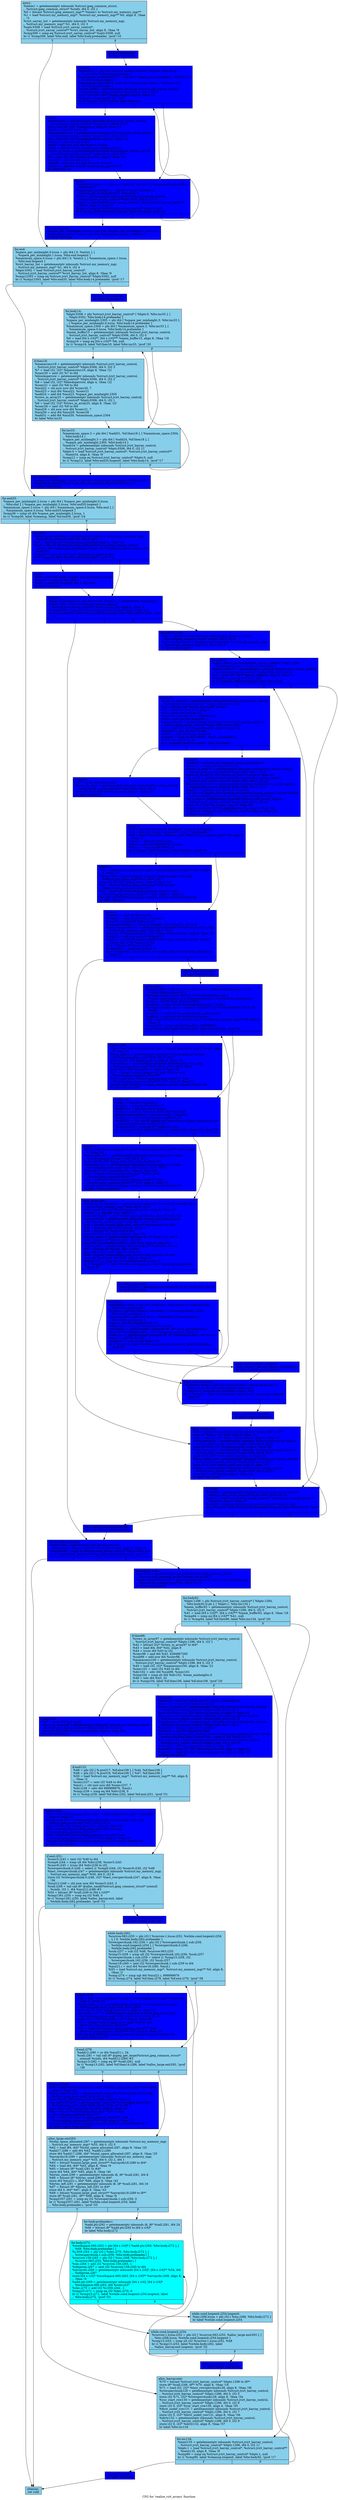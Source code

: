 digraph "CFG for 'realize_virt_arrays' function" {
	label="CFG for 'realize_virt_arrays' function";

	Node0x5760860 [shape=record, style = filled, fillcolor = skyblue, label="{entry:\l  %mem1 = getelementptr inbounds %struct.jpeg_common_struct,\l... %struct.jpeg_common_struct* %cinfo, i64 0, i32 1\l  %0 = bitcast %struct.jpeg_memory_mgr** %mem1 to %struct.my_memory_mgr**\l  %1 = load %struct.my_memory_mgr*, %struct.my_memory_mgr** %0, align 8, !tbaa\l... !3\l  %virt_sarray_list = getelementptr inbounds %struct.my_memory_mgr,\l... %struct.my_memory_mgr* %1, i64 0, i32 3\l  %sptr.0308 = load %struct.jvirt_sarray_control*,\l... %struct.jvirt_sarray_control** %virt_sarray_list, align 8, !tbaa !9\l  %cmp309 = icmp eq %struct.jvirt_sarray_control* %sptr.0308, null\l  br i1 %cmp309, label %for.end, label %for.body.preheader, !prof !10\l|{<s0>T|<s1>F}}"];
	Node0x5760860:s0 -> Node0x578bba0;
	Node0x5760860:s1 -> Node0x578bca0;
	Node0x578bca0 [shape=record, style = filled, fillcolor = blue, label="{for.body.preheader:                               \l  br label %for.body\l}"];
	Node0x578bca0 -> Node0x578c440;
	Node0x578c440 [shape=record, style = filled, fillcolor = blue, label="{for.body:                                         \l  %sptr.0312 = phi %struct.jvirt_sarray_control* [ %sptr.0, %for.inc ], [\l... %sptr.0308, %for.body.preheader ]\l  %space_per_minheight.0311 = phi i64 [ %space_per_minheight.1, %for.inc ], [\l... 0, %for.body.preheader ]\l  %maximum_space.0310 = phi i64 [ %maximum_space.1, %for.inc ], [ 0,\l... %for.body.preheader ]\l  %mem_buffer = getelementptr inbounds %struct.jvirt_sarray_control,\l... %struct.jvirt_sarray_control* %sptr.0312, i64 0, i32 0\l  %2 = load i8**, i8*** %mem_buffer, align 8, !tbaa !11\l  %cmp2 = icmp eq i8** %2, null\l  br i1 %cmp2, label %if.then, label %for.inc\l|{<s0>T|<s1>F}}"];
	Node0x578c440:s0 -> Node0x578d330;
	Node0x578c440:s1 -> Node0x578c530;
	Node0x578d330 [shape=record, style = filled, fillcolor = blue, label="{if.then:                                          \l  %maxaccess = getelementptr inbounds %struct.jvirt_sarray_control,\l... %struct.jvirt_sarray_control* %sptr.0312, i64 0, i32 3\l  %3 = load i32, i32* %maxaccess, align 8, !tbaa !14\l  %conv = zext i32 %3 to i64\l  %samplesperrow = getelementptr inbounds %struct.jvirt_sarray_control,\l... %struct.jvirt_sarray_control* %sptr.0312, i64 0, i32 2\l  %4 = load i32, i32* %samplesperrow, align 4, !tbaa !15\l  %conv3 = zext i32 %4 to i64\l  %mul = mul nuw nsw i64 %conv3, %conv\l  %add = add i64 %mul, %space_per_minheight.0311\l  %rows_in_array = getelementptr inbounds %struct.jvirt_sarray_control,\l... %struct.jvirt_sarray_control* %sptr.0312, i64 0, i32 1\l  %5 = load i32, i32* %rows_in_array, align 8, !tbaa !16\l  %conv5 = zext i32 %5 to i64\l  %mul8 = mul nuw nsw i64 %conv5, %conv3\l  %add10 = add i64 %mul8, %maximum_space.0310\l  br label %for.inc\l}"];
	Node0x578d330 -> Node0x578c530;
	Node0x578c530 [shape=record, style = filled, fillcolor = blue, label="{for.inc:                                          \l  %maximum_space.1 = phi i64 [ %add10, %if.then ], [ %maximum_space.0310,\l... %for.body ]\l  %space_per_minheight.1 = phi i64 [ %add, %if.then ], [\l... %space_per_minheight.0311, %for.body ]\l  %next = getelementptr inbounds %struct.jvirt_sarray_control,\l... %struct.jvirt_sarray_control* %sptr.0312, i64 0, i32 11\l  %sptr.0 = load %struct.jvirt_sarray_control*, %struct.jvirt_sarray_control**\l... %next, align 8, !tbaa !9\l  %cmp = icmp eq %struct.jvirt_sarray_control* %sptr.0, null\l  br i1 %cmp, label %for.end.loopexit, label %for.body, !prof !10\l|{<s0>T|<s1>F}}"];
	Node0x578c530:s0 -> Node0x5757d80;
	Node0x578c530:s1 -> Node0x578c440;
	Node0x5757d80 [shape=record, style = filled, fillcolor = blue, label="{for.end.loopexit:                                 \l  %space_per_minheight.1.lcssa = phi i64 [ %space_per_minheight.1, %for.inc ]\l  %maximum_space.1.lcssa = phi i64 [ %maximum_space.1, %for.inc ]\l  br label %for.end\l}"];
	Node0x5757d80 -> Node0x578bba0;
	Node0x578bba0 [shape=record, style = filled, fillcolor = skyblue, label="{for.end:                                          \l  %space_per_minheight.0.lcssa = phi i64 [ 0, %entry ], [\l... %space_per_minheight.1.lcssa, %for.end.loopexit ]\l  %maximum_space.0.lcssa = phi i64 [ 0, %entry ], [ %maximum_space.1.lcssa,\l... %for.end.loopexit ]\l  %virt_barray_list = getelementptr inbounds %struct.my_memory_mgr,\l... %struct.my_memory_mgr* %1, i64 0, i32 4\l  %bptr.0302 = load %struct.jvirt_barray_control*,\l... %struct.jvirt_barray_control** %virt_barray_list, align 8, !tbaa !9\l  %cmp12303 = icmp eq %struct.jvirt_barray_control* %bptr.0302, null\l  br i1 %cmp12303, label %for.end35, label %for.body14.preheader, !prof !17\l|{<s0>T|<s1>F}}"];
	Node0x578bba0:s0 -> Node0x578fdd0;
	Node0x578bba0:s1 -> Node0x578fee0;
	Node0x578fee0 [shape=record, style = filled, fillcolor = blue, label="{for.body14.preheader:                             \l  br label %for.body14\l}"];
	Node0x578fee0 -> Node0x5790180;
	Node0x5790180 [shape=record, style = filled, fillcolor = skyblue, label="{for.body14:                                       \l  %bptr.0306 = phi %struct.jvirt_barray_control* [ %bptr.0, %for.inc33 ], [\l... %bptr.0302, %for.body14.preheader ]\l  %space_per_minheight.2305 = phi i64 [ %space_per_minheight.3, %for.inc33 ],\l... [ %space_per_minheight.0.lcssa, %for.body14.preheader ]\l  %maximum_space.2304 = phi i64 [ %maximum_space.3, %for.inc33 ], [\l... %maximum_space.0.lcssa, %for.body14.preheader ]\l  %mem_buffer15 = getelementptr inbounds %struct.jvirt_barray_control,\l... %struct.jvirt_barray_control* %bptr.0306, i64 0, i32 0\l  %6 = load [64 x i16]**, [64 x i16]*** %mem_buffer15, align 8, !tbaa !18\l  %cmp16 = icmp eq [64 x i16]** %6, null\l  br i1 %cmp16, label %if.then18, label %for.inc33, !prof !20\l|{<s0>T|<s1>F}}"];
	Node0x5790180:s0 -> Node0x57786f0;
	Node0x5790180:s1 -> Node0x5790270;
	Node0x57786f0 [shape=record, style = filled, fillcolor = skyblue, label="{if.then18:                                        \l  %maxaccess19 = getelementptr inbounds %struct.jvirt_barray_control,\l... %struct.jvirt_barray_control* %bptr.0306, i64 0, i32 3\l  %7 = load i32, i32* %maxaccess19, align 8, !tbaa !21\l  %conv20 = zext i32 %7 to i64\l  %blocksperrow = getelementptr inbounds %struct.jvirt_barray_control,\l... %struct.jvirt_barray_control* %bptr.0306, i64 0, i32 2\l  %8 = load i32, i32* %blocksperrow, align 4, !tbaa !22\l  %conv21 = zext i32 %8 to i64\l  %mul22 = shl nuw nsw i64 %conv20, 7\l  %mul23 = mul i64 %mul22, %conv21\l  %add24 = add i64 %mul23, %space_per_minheight.2305\l  %rows_in_array25 = getelementptr inbounds %struct.jvirt_barray_control,\l... %struct.jvirt_barray_control* %bptr.0306, i64 0, i32 1\l  %9 = load i32, i32* %rows_in_array25, align 8, !tbaa !23\l  %conv26 = zext i32 %9 to i64\l  %mul29 = shl nuw nsw i64 %conv21, 7\l  %mul30 = mul i64 %mul29, %conv26\l  %add31 = add i64 %mul30, %maximum_space.2304\l  br label %for.inc33\l}"];
	Node0x57786f0 -> Node0x5790270;
	Node0x5790270 [shape=record, style = filled, fillcolor = skyblue, label="{for.inc33:                                        \l  %maximum_space.3 = phi i64 [ %add31, %if.then18 ], [ %maximum_space.2304,\l... %for.body14 ]\l  %space_per_minheight.3 = phi i64 [ %add24, %if.then18 ], [\l... %space_per_minheight.2305, %for.body14 ]\l  %next34 = getelementptr inbounds %struct.jvirt_barray_control,\l... %struct.jvirt_barray_control* %bptr.0306, i64 0, i32 11\l  %bptr.0 = load %struct.jvirt_barray_control*, %struct.jvirt_barray_control**\l... %next34, align 8, !tbaa !9\l  %cmp12 = icmp eq %struct.jvirt_barray_control* %bptr.0, null\l  br i1 %cmp12, label %for.end35.loopexit, label %for.body14, !prof !17\l|{<s0>T|<s1>F}}"];
	Node0x5790270:s0 -> Node0x5795770;
	Node0x5790270:s1 -> Node0x5790180;
	Node0x5795770 [shape=record, style = filled, fillcolor = blue, label="{for.end35.loopexit:                               \l  %space_per_minheight.3.lcssa = phi i64 [ %space_per_minheight.3, %for.inc33 ]\l  %maximum_space.3.lcssa = phi i64 [ %maximum_space.3, %for.inc33 ]\l  br label %for.end35\l}"];
	Node0x5795770 -> Node0x578fdd0;
	Node0x578fdd0 [shape=record, style = filled, fillcolor = skyblue, label="{for.end35:                                        \l  %space_per_minheight.2.lcssa = phi i64 [ %space_per_minheight.0.lcssa,\l... %for.end ], [ %space_per_minheight.3.lcssa, %for.end35.loopexit ]\l  %maximum_space.2.lcssa = phi i64 [ %maximum_space.0.lcssa, %for.end ], [\l... %maximum_space.3.lcssa, %for.end35.loopexit ]\l  %cmp36 = icmp slt i64 %space_per_minheight.2.lcssa, 1\l  br i1 %cmp36, label %cleanup, label %if.end39, !prof !24\l|{<s0>T|<s1>F}}"];
	Node0x578fdd0:s0 -> Node0x5796190;
	Node0x578fdd0:s1 -> Node0x5796260;
	Node0x5796260 [shape=record, style = filled, fillcolor = blue, label="{if.end39:                                         \l  %total_space_allocated = getelementptr inbounds %struct.my_memory_mgr,\l... %struct.my_memory_mgr* %1, i64 0, i32 5\l  %10 = load i64, i64* %total_space_allocated, align 8, !tbaa !25\l  %call = tail call i64 @jpeg_mem_available(%struct.jpeg_common_struct*\l... %cinfo, i64 %space_per_minheight.2.lcssa, i64 %maximum_space.2.lcssa, i64\l... %10) #5\l  %cmp40 = icmp slt i64 %call, %maximum_space.2.lcssa\l  br i1 %cmp40, label %if.else, label %if.end47, !prof !24\l|{<s0>T|<s1>F}}"];
	Node0x5796260:s0 -> Node0x5796e50;
	Node0x5796260:s1 -> Node0x5796f20;
	Node0x5796e50 [shape=record, style = filled, fillcolor = blue, label="{if.else:                                          \l  %div = sdiv i64 %call, %space_per_minheight.2.lcssa\l  %cmp43 = icmp slt i64 %div, 1\l  %.div = select i1 %cmp43, i64 1, i64 %div\l  br label %if.end47\l}"];
	Node0x5796e50 -> Node0x5796f20;
	Node0x5796f20 [shape=record, style = filled, fillcolor = blue, label="{if.end47:                                         \l  %max_minheights.0 = phi i64 [ %.div, %if.else ], [ 1000000000, %if.end39 ]\l  %sptr.1298 = load %struct.jvirt_sarray_control*,\l... %struct.jvirt_sarray_control** %virt_sarray_list, align 8, !tbaa !9\l  %cmp50299 = icmp eq %struct.jvirt_sarray_control* %sptr.1298, null\l  br i1 %cmp50299, label %for.cond89.preheader, label %for.body52.lr.ph, !prof\l... !10\l|{<s0>T|<s1>F}}"];
	Node0x5796f20:s0 -> Node0x5797480;
	Node0x5796f20:s1 -> Node0x5797580;
	Node0x5797580 [shape=record, style = filled, fillcolor = blue, label="{for.body52.lr.ph:                                 \l  %err.i = getelementptr inbounds %struct.jpeg_common_struct,\l... %struct.jpeg_common_struct* %cinfo, i64 0, i32 0\l  %last_rowsperchunk = getelementptr inbounds %struct.my_memory_mgr,\l... %struct.my_memory_mgr* %1, i64 0, i32 6\l  br label %for.body52\l}"];
	Node0x5797580 -> Node0x5797880;
	Node0x5797960 [shape=record, style = filled, fillcolor = blue, label="{for.cond89.preheader.loopexit:                    \l  br label %for.cond89.preheader\l}"];
	Node0x5797960 -> Node0x5797480;
	Node0x5797480 [shape=record, style = filled, fillcolor = blue, label="{for.cond89.preheader:                             \l  %bptr.1294 = load %struct.jvirt_barray_control*,\l... %struct.jvirt_barray_control** %virt_barray_list, align 8, !tbaa !9\l  %cmp90295 = icmp eq %struct.jvirt_barray_control* %bptr.1294, null\l  br i1 %cmp90295, label %cleanup, label %for.body92.lr.ph, !prof !17\l|{<s0>T|<s1>F}}"];
	Node0x5797480:s0 -> Node0x5796190;
	Node0x5797480:s1 -> Node0x5797b30;
	Node0x5797b30 [shape=record, style = filled, fillcolor = blue, label="{for.body92.lr.ph:                                 \l  %err.i240 = getelementptr inbounds %struct.jpeg_common_struct,\l... %struct.jpeg_common_struct* %cinfo, i64 0, i32 0\l  %last_rowsperchunk128 = getelementptr inbounds %struct.my_memory_mgr,\l... %struct.my_memory_mgr* %1, i64 0, i32 6\l  br label %for.body92\l}"];
	Node0x5797b30 -> Node0x5797e40;
	Node0x5797880 [shape=record, style = filled, fillcolor = blue, label="{for.body52:                                       \l  %sptr.1300 = phi %struct.jvirt_sarray_control* [ %sptr.1298,\l... %for.body52.lr.ph ], [ %sptr.1, %for.inc85 ]\l  %mem_buffer53 = getelementptr inbounds %struct.jvirt_sarray_control,\l... %struct.jvirt_sarray_control* %sptr.1300, i64 0, i32 0\l  %11 = load i8**, i8*** %mem_buffer53, align 8, !tbaa !11\l  %cmp54 = icmp eq i8** %11, null\l  br i1 %cmp54, label %if.then56, label %for.inc85\l|{<s0>T|<s1>F}}"];
	Node0x5797880:s0 -> Node0x5778b40;
	Node0x5797880:s1 -> Node0x5778810;
	Node0x5778b40 [shape=record, style = filled, fillcolor = blue, label="{if.then56:                                        \l  %rows_in_array57 = getelementptr inbounds %struct.jvirt_sarray_control,\l... %struct.jvirt_sarray_control* %sptr.1300, i64 0, i32 1\l  %12 = bitcast i32* %rows_in_array57 to i64*\l  %13 = load i64, i64* %12, align 8\l  %14 = trunc i64 %13 to i32\l  %conv58 = and i64 %13, 4294967295\l  %sub = add nsw i64 %conv58, -1\l  %maxaccess59 = getelementptr inbounds %struct.jvirt_sarray_control,\l... %struct.jvirt_sarray_control* %sptr.1300, i64 0, i32 3\l  %15 = load i32, i32* %maxaccess59, align 8, !tbaa !14\l  %conv60 = zext i32 %15 to i64\l  %div61 = sdiv i64 %sub, %conv60\l  %cmp63 = icmp slt i64 %div61, %max_minheights.0\l  %16 = lshr i64 %13, 32\l  br i1 %cmp63, label %if.then65, label %if.else67\l|{<s0>T|<s1>F}}"];
	Node0x5778b40:s0 -> Node0x5779a10;
	Node0x5778b40:s1 -> Node0x5799680;
	Node0x5779a10 [shape=record, style = filled, fillcolor = blue, label="{if.then65:                                        \l  %17 = trunc i64 %16 to i32\l  %rows_in_mem = getelementptr inbounds %struct.jvirt_sarray_control,\l... %struct.jvirt_sarray_control* %sptr.1300, i64 0, i32 4\l  store i32 %14, i32* %rows_in_mem, align 4, !tbaa !29\l  br label %if.end79\l}"];
	Node0x5779a10 -> Node0x5799a40;
	Node0x5799680 [shape=record, style = filled, fillcolor = blue, label="{if.else67:                                        \l  %mul70 = mul nsw i64 %conv60, %max_minheights.0\l  %conv71 = trunc i64 %mul70 to i32\l  %rows_in_mem72 = getelementptr inbounds %struct.jvirt_sarray_control,\l... %struct.jvirt_sarray_control* %sptr.1300, i64 0, i32 4\l  store i32 %conv71, i32* %rows_in_mem72, align 4, !tbaa !29\l  %b_s_info = getelementptr inbounds %struct.jvirt_sarray_control,\l... %struct.jvirt_sarray_control* %sptr.1300, i64 0, i32 12\l  %samplesperrow75 = getelementptr inbounds %struct.jvirt_sarray_control,\l... %struct.jvirt_sarray_control* %sptr.1300, i64 0, i32 2\l  %mul77 = mul nuw nsw i64 %16, %conv58\l  tail call void @jpeg_open_backing_store(%struct.jpeg_common_struct* %cinfo,\l... %struct.backing_store_struct* %b_s_info, i64 %mul77) #5\l  %b_s_open = getelementptr inbounds %struct.jvirt_sarray_control,\l... %struct.jvirt_sarray_control* %sptr.1300, i64 0, i32 10\l  store i32 1, i32* %b_s_open, align 4, !tbaa !30\l  %.pre = load i32, i32* %samplesperrow75, align 4, !tbaa !15\l  %.pre315 = load i32, i32* %rows_in_mem72, align 4, !tbaa !29\l  br label %if.end79\l}"];
	Node0x5799680 -> Node0x5799a40;
	Node0x5799a40 [shape=record, style = filled, fillcolor = blue, label="{if.end79:                                         \l  %18 = phi i32 [ %.pre315, %if.else67 ], [ %14, %if.then65 ]\l  %19 = phi i32 [ %.pre, %if.else67 ], [ %17, %if.then65 ]\l  %20 = load %struct.my_memory_mgr*, %struct.my_memory_mgr** %0, align 8,\l... !tbaa !3\l  %conv.i = zext i32 %19 to i64\l  %div.i = udiv i64 999999976, %conv.i\l  %cmp.i = icmp eq i64 %div.i, 0\l  br i1 %cmp.i, label %if.then.i, label %if.end.i, !prof !31\l|{<s0>T|<s1>F}}"];
	Node0x5799a40:s0 -> Node0x579b4d0;
	Node0x5799a40:s1 -> Node0x579b5b0;
	Node0x579b4d0 [shape=record, style = filled, fillcolor = blue, label="{if.then.i:                                        \l  %21 = load %struct.jpeg_error_mgr*, %struct.jpeg_error_mgr** %err.i, align\l... 8, !tbaa !32\l  %msg_code.i = getelementptr inbounds %struct.jpeg_error_mgr,\l... %struct.jpeg_error_mgr* %21, i64 0, i32 5\l  store i32 69, i32* %msg_code.i, align 8, !tbaa !33\l  %22 = bitcast %struct.jpeg_error_mgr* %21 to void\l... (%struct.jpeg_common_struct*)**\l  %23 = load void (%struct.jpeg_common_struct*)*, void\l... (%struct.jpeg_common_struct*)** %22, align 8, !tbaa !35\l  tail call void %23(%struct.jpeg_common_struct* nonnull %cinfo) #5\l  br label %if.end.i\l}"];
	Node0x579b4d0 -> Node0x579b5b0;
	Node0x579b5b0 [shape=record, style = filled, fillcolor = blue, label="{if.end.i:                                         \l  %conv5.i = zext i32 %18 to i64\l  %cmp6.i = icmp ult i64 %div.i, %conv5.i\l  %conv9.i = trunc i64 %div.i to i32\l  %rowsperchunk.0.i = select i1 %cmp6.i, i32 %conv9.i, i32 %18\l  %last_rowsperchunk.i = getelementptr inbounds %struct.my_memory_mgr,\l... %struct.my_memory_mgr* %20, i64 0, i32 6\l  store i32 %rowsperchunk.0.i, i32* %last_rowsperchunk.i, align 8, !tbaa !36\l  %mul12.i = shl nuw nsw i64 %conv5.i, 3\l  %call.i = tail call i8* @alloc_small(%struct.jpeg_common_struct* nonnull\l... %cinfo, i32 1, i64 %mul12.i) #5\l  %24 = bitcast i8* %call.i to i8**\l  %cmp1361.i = icmp eq i32 %18, 0\l  br i1 %cmp1361.i, label %alloc_sarray.exit, label %while.body.i.preheader,\l... !prof !37\l|{<s0>T|<s1>F}}"];
	Node0x579b5b0:s0 -> Node0x579c770;
	Node0x579b5b0:s1 -> Node0x579c850;
	Node0x579c850 [shape=record, style = filled, fillcolor = blue, label="{while.body.i.preheader:                           \l  br label %while.body.i\l}"];
	Node0x579c850 -> Node0x579c9e0;
	Node0x579ca90 [shape=record, style = filled, fillcolor = blue, label="{while.cond.loopexit.i.loopexit:                   \l  %inc.i.lcssa = phi i32 [ %inc.i, %for.body.i ]\l  br label %while.cond.loopexit.i\l}"];
	Node0x579ca90 -> Node0x579cd90;
	Node0x579cd90 [shape=record, style = filled, fillcolor = blue, label="{while.cond.loopexit.i:                            \l  %currow.1.lcssa.i = phi i32 [ %currow.063.i, %alloc_large.exit ], [\l... %inc.i.lcssa, %while.cond.loopexit.i.loopexit ]\l  %cmp13.i = icmp ult i32 %currow.1.lcssa.i, %18\l  br i1 %cmp13.i, label %while.body.i, label %alloc_sarray.exit.loopexit,\l... !prof !37\l|{<s0>T|<s1>F}}"];
	Node0x579cd90:s0 -> Node0x579c9e0;
	Node0x579cd90:s1 -> Node0x579d1f0;
	Node0x579c9e0 [shape=record, style = filled, fillcolor = blue, label="{while.body.i:                                     \l  %currow.063.i = phi i32 [ %currow.1.lcssa.i, %while.cond.loopexit.i ], [ 0,\l... %while.body.i.preheader ]\l  %rowsperchunk.162.i = phi i32 [ %rowsperchunk.1.sub.i,\l... %while.cond.loopexit.i ], [ %rowsperchunk.0.i, %while.body.i.preheader ]\l  %sub.i = sub i32 %18, %currow.063.i\l  %cmp15.i = icmp ult i32 %rowsperchunk.162.i, %sub.i\l  %rowsperchunk.1.sub.i = select i1 %cmp15.i, i32 %rowsperchunk.162.i, i32\l... %sub.i\l  %conv18.i = zext i32 %rowsperchunk.1.sub.i to i64\l  %mul20.i = mul nuw i64 %conv18.i, %conv.i\l  %25 = load %struct.my_memory_mgr*, %struct.my_memory_mgr** %0, align 8,\l... !tbaa !3\l  %cmp.i229 = icmp ugt i64 %mul20.i, 999999976\l  br i1 %cmp.i229, label %if.then.i230, label %if.end.i232, !prof !38\l|{<s0>T|<s1>F}}"];
	Node0x579c9e0:s0 -> Node0x579d850;
	Node0x579c9e0:s1 -> Node0x579d930;
	Node0x579d850 [shape=record, style = filled, fillcolor = blue, label="{if.then.i230:                                     \l  %26 = load %struct.jpeg_error_mgr*, %struct.jpeg_error_mgr** %err.i, align\l... 8, !tbaa !32\l  %msg_code.i.i = getelementptr inbounds %struct.jpeg_error_mgr,\l... %struct.jpeg_error_mgr* %26, i64 0, i32 5\l  store i32 53, i32* %msg_code.i.i, align 8, !tbaa !33\l  %arrayidx.i.i = getelementptr inbounds %struct.jpeg_error_mgr,\l... %struct.jpeg_error_mgr* %26, i64 0, i32 6, i32 0, i64 0\l  store i32 3, i32* %arrayidx.i.i, align 4, !tbaa !39\l  %27 = bitcast %struct.jpeg_error_mgr* %26 to void\l... (%struct.jpeg_common_struct*)**\l  %28 = load void (%struct.jpeg_common_struct*)*, void\l... (%struct.jpeg_common_struct*)** %27, align 8, !tbaa !35\l  tail call void %28(%struct.jpeg_common_struct* nonnull %cinfo) #5\l  br label %if.end.i232\l}"];
	Node0x579d850 -> Node0x579d930;
	Node0x579d930 [shape=record, style = filled, fillcolor = blue, label="{if.end.i232:                                      \l  %rem.i = and i64 %mul20.i, 7\l  %cmp2.i = icmp eq i64 %rem.i, 0\l  %sub.i231 = sub nsw i64 8, %rem.i\l  %add.i = select i1 %cmp2.i, i64 0, i64 %sub.i231\l  %sizeofobject.addr.0.i = add i64 %add.i, %mul20.i\l  %add12.i = add i64 %sizeofobject.addr.0.i, 24\l  %call.i233 = tail call i8* @jpeg_get_large(%struct.jpeg_common_struct*\l... nonnull %cinfo, i64 %add12.i) #5\l  %cmp13.i234 = icmp eq i8* %call.i233, null\l  br i1 %cmp13.i234, label %if.then14.i, label %alloc_large.exit, !prof !38\l|{<s0>T|<s1>F}}"];
	Node0x579d930:s0 -> Node0x579e5b0;
	Node0x579d930:s1 -> Node0x579cf90;
	Node0x579e5b0 [shape=record, style = filled, fillcolor = blue, label="{if.then14.i:                                      \l  %29 = load %struct.jpeg_error_mgr*, %struct.jpeg_error_mgr** %err.i, align\l... 8, !tbaa !32\l  %msg_code.i52.i = getelementptr inbounds %struct.jpeg_error_mgr,\l... %struct.jpeg_error_mgr* %29, i64 0, i32 5\l  store i32 53, i32* %msg_code.i52.i, align 8, !tbaa !33\l  %arrayidx.i53.i = getelementptr inbounds %struct.jpeg_error_mgr,\l... %struct.jpeg_error_mgr* %29, i64 0, i32 6, i32 0, i64 0\l  store i32 4, i32* %arrayidx.i53.i, align 4, !tbaa !39\l  %30 = bitcast %struct.jpeg_error_mgr* %29 to void\l... (%struct.jpeg_common_struct*)**\l  %31 = load void (%struct.jpeg_common_struct*)*, void\l... (%struct.jpeg_common_struct*)** %30, align 8, !tbaa !35\l  tail call void %31(%struct.jpeg_common_struct* nonnull %cinfo) #5\l  br label %alloc_large.exit\l}"];
	Node0x579e5b0 -> Node0x579cf90;
	Node0x579cf90 [shape=record, style = filled, fillcolor = blue, label="{alloc_large.exit:                                 \l  %total_space_allocated.i = getelementptr inbounds %struct.my_memory_mgr,\l... %struct.my_memory_mgr* %25, i64 0, i32 5\l  %32 = load i64, i64* %total_space_allocated.i, align 8, !tbaa !25\l  %add17.i = add i64 %32, %add12.i\l  store i64 %add17.i, i64* %total_space_allocated.i, align 8, !tbaa !25\l  %arrayidx18.i = getelementptr inbounds %struct.my_memory_mgr,\l... %struct.my_memory_mgr* %25, i64 0, i32 2, i64 1\l  %33 = bitcast %union.large_pool_struct** %arrayidx18.i to i64*\l  %34 = load i64, i64* %33, align 8, !tbaa !9\l  %35 = bitcast i8* %call.i233 to i64*\l  store i64 %34, i64* %35, align 8, !tbaa !40\l  %bytes_used.i = getelementptr inbounds i8, i8* %call.i233, i64 8\l  %36 = bitcast i8* %bytes_used.i to i64*\l  store i64 %sizeofobject.addr.0.i, i64* %36, align 8, !tbaa !42\l  %bytes_left.i = getelementptr inbounds i8, i8* %call.i233, i64 16\l  %37 = bitcast i8* %bytes_left.i to i64*\l  store i64 0, i64* %37, align 8, !tbaa !43\l  %38 = bitcast %union.large_pool_struct** %arrayidx18.i to i8**\l  store i8* %call.i233, i8** %38, align 8, !tbaa !9\l  %cmp2357.i = icmp eq i32 %rowsperchunk.1.sub.i, 0\l  br i1 %cmp2357.i, label %while.cond.loopexit.i, label %for.body.i.preheader,\l... !prof !44\l|{<s0>T|<s1>F}}"];
	Node0x579cf90:s0 -> Node0x579cd90;
	Node0x579cf90:s1 -> Node0x577c770;
	Node0x577c770 [shape=record, style = filled, fillcolor = blue, label="{for.body.i.preheader:                             \l  %add.ptr.i235 = getelementptr inbounds i8, i8* %call.i233, i64 24\l  br label %for.body.i\l}"];
	Node0x577c770 -> Node0x579cbf0;
	Node0x579cbf0 [shape=record, style = filled, fillcolor = blue, label="{for.body.i:                                       \l  %workspace.060.i = phi i8* [ %add.ptr.i, %for.body.i ], [ %add.ptr.i235,\l... %for.body.i.preheader ]\l  %i.059.i = phi i32 [ %dec.i, %for.body.i ], [ %rowsperchunk.1.sub.i,\l... %for.body.i.preheader ]\l  %currow.158.i = phi i32 [ %inc.i, %for.body.i ], [ %currow.063.i,\l... %for.body.i.preheader ]\l  %inc.i = add i32 %currow.158.i, 1\l  %idxprom.i = zext i32 %currow.158.i to i64\l  %arrayidx.i = getelementptr inbounds i8*, i8** %24, i64 %idxprom.i\l  store i8* %workspace.060.i, i8** %arrayidx.i, align 8, !tbaa !9\l  %add.ptr.i = getelementptr inbounds i8, i8* %workspace.060.i, i64 %conv.i\l  %dec.i = add i32 %i.059.i, -1\l  %cmp23.i = icmp eq i32 %dec.i, 0\l  br i1 %cmp23.i, label %while.cond.loopexit.i.loopexit, label %for.body.i,\l... !prof !44\l|{<s0>T|<s1>F}}"];
	Node0x579cbf0:s0 -> Node0x579ca90;
	Node0x579cbf0:s1 -> Node0x579cbf0;
	Node0x579d1f0 [shape=record, style = filled, fillcolor = blue, label="{alloc_sarray.exit.loopexit:                       \l  br label %alloc_sarray.exit\l}"];
	Node0x579d1f0 -> Node0x579c770;
	Node0x579c770 [shape=record, style = filled, fillcolor = blue, label="{alloc_sarray.exit:                                \l  %39 = bitcast %struct.jvirt_sarray_control* %sptr.1300 to i8**\l  store i8* %call.i, i8** %39, align 8, !tbaa !11\l  %40 = load i32, i32* %last_rowsperchunk, align 8, !tbaa !36\l  %rowsperchunk = getelementptr inbounds %struct.jvirt_sarray_control,\l... %struct.jvirt_sarray_control* %sptr.1300, i64 0, i32 5\l  store i32 %40, i32* %rowsperchunk, align 8, !tbaa !45\l  %cur_start_row = getelementptr inbounds %struct.jvirt_sarray_control,\l... %struct.jvirt_sarray_control* %sptr.1300, i64 0, i32 6\l  store i32 0, i32* %cur_start_row, align 4, !tbaa !46\l  %first_undef_row = getelementptr inbounds %struct.jvirt_sarray_control,\l... %struct.jvirt_sarray_control* %sptr.1300, i64 0, i32 7\l  store i32 0, i32* %first_undef_row, align 8, !tbaa !47\l  %dirty = getelementptr inbounds %struct.jvirt_sarray_control,\l... %struct.jvirt_sarray_control* %sptr.1300, i64 0, i32 9\l  store i32 0, i32* %dirty, align 8, !tbaa !48\l  br label %for.inc85\l}"];
	Node0x579c770 -> Node0x5778810;
	Node0x5778810 [shape=record, style = filled, fillcolor = blue, label="{for.inc85:                                        \l  %next86 = getelementptr inbounds %struct.jvirt_sarray_control,\l... %struct.jvirt_sarray_control* %sptr.1300, i64 0, i32 11\l  %sptr.1 = load %struct.jvirt_sarray_control*, %struct.jvirt_sarray_control**\l... %next86, align 8, !tbaa !9\l  %cmp50 = icmp eq %struct.jvirt_sarray_control* %sptr.1, null\l  br i1 %cmp50, label %for.cond89.preheader.loopexit, label %for.body52, !prof\l... !10\l|{<s0>T|<s1>F}}"];
	Node0x5778810:s0 -> Node0x5797960;
	Node0x5778810:s1 -> Node0x5797880;
	Node0x5797e40 [shape=record, style = filled, fillcolor = skyblue, label="{for.body92:                                       \l  %bptr.1296 = phi %struct.jvirt_barray_control* [ %bptr.1294,\l... %for.body92.lr.ph ], [ %bptr.1, %for.inc134 ]\l  %mem_buffer93 = getelementptr inbounds %struct.jvirt_barray_control,\l... %struct.jvirt_barray_control* %bptr.1296, i64 0, i32 0\l  %41 = load [64 x i16]**, [64 x i16]*** %mem_buffer93, align 8, !tbaa !18\l  %cmp94 = icmp eq [64 x i16]** %41, null\l  br i1 %cmp94, label %if.then96, label %for.inc134, !prof !20\l|{<s0>T|<s1>F}}"];
	Node0x5797e40:s0 -> Node0x5798310;
	Node0x5797e40:s1 -> Node0x5798010;
	Node0x5798310 [shape=record, style = filled, fillcolor = skyblue, label="{if.then96:                                        \l  %rows_in_array97 = getelementptr inbounds %struct.jvirt_barray_control,\l... %struct.jvirt_barray_control* %bptr.1296, i64 0, i32 1\l  %42 = bitcast i32* %rows_in_array97 to i64*\l  %43 = load i64, i64* %42, align 8\l  %44 = trunc i64 %43 to i32\l  %conv98 = and i64 %43, 4294967295\l  %sub99 = add nsw i64 %conv98, -1\l  %maxaccess100 = getelementptr inbounds %struct.jvirt_barray_control,\l... %struct.jvirt_barray_control* %bptr.1296, i64 0, i32 3\l  %45 = load i32, i32* %maxaccess100, align 8, !tbaa !21\l  %conv101 = zext i32 %45 to i64\l  %div102 = sdiv i64 %sub99, %conv101\l  %cmp104 = icmp slt i64 %div102, %max_minheights.0\l  %46 = lshr i64 %43, 32\l  br i1 %cmp104, label %if.then106, label %if.else109, !prof !20\l|{<s0>T|<s1>F}}"];
	Node0x5798310:s0 -> Node0x577f410;
	Node0x5798310:s1 -> Node0x577f4c0;
	Node0x577f410 [shape=record, style = filled, fillcolor = blue, label="{if.then106:                                       \l  %47 = trunc i64 %46 to i32\l  %rows_in_mem108 = getelementptr inbounds %struct.jvirt_barray_control,\l... %struct.jvirt_barray_control* %bptr.1296, i64 0, i32 4\l  store i32 %44, i32* %rows_in_mem108, align 4, !tbaa !49\l  br label %if.end123\l}"];
	Node0x577f410 -> Node0x577f8b0;
	Node0x577f4c0 [shape=record, style = filled, fillcolor = blue, label="{if.else109:                                       \l  %mul112 = mul nsw i64 %conv101, %max_minheights.0\l  %conv113 = trunc i64 %mul112 to i32\l  %rows_in_mem114 = getelementptr inbounds %struct.jvirt_barray_control,\l... %struct.jvirt_barray_control* %bptr.1296, i64 0, i32 4\l  store i32 %conv113, i32* %rows_in_mem114, align 4, !tbaa !49\l  %b_s_info115 = getelementptr inbounds %struct.jvirt_barray_control,\l... %struct.jvirt_barray_control* %bptr.1296, i64 0, i32 12\l  %blocksperrow118 = getelementptr inbounds %struct.jvirt_barray_control,\l... %struct.jvirt_barray_control* %bptr.1296, i64 0, i32 2\l  %mul120 = shl nuw nsw i64 %conv98, 7\l  %mul121 = mul i64 %mul120, %46\l  tail call void @jpeg_open_backing_store(%struct.jpeg_common_struct* %cinfo,\l... %struct.backing_store_struct* %b_s_info115, i64 %mul121) #5\l  %b_s_open122 = getelementptr inbounds %struct.jvirt_barray_control,\l... %struct.jvirt_barray_control* %bptr.1296, i64 0, i32 10\l  store i32 1, i32* %b_s_open122, align 4, !tbaa !50\l  %.pre316 = load i32, i32* %blocksperrow118, align 4, !tbaa !22\l  %.pre317 = load i32, i32* %rows_in_mem114, align 4, !tbaa !49\l  br label %if.end123\l}"];
	Node0x577f4c0 -> Node0x577f8b0;
	Node0x577f8b0 [shape=record, style = filled, fillcolor = skyblue, label="{if.end123:                                        \l  %48 = phi i32 [ %.pre317, %if.else109 ], [ %44, %if.then106 ]\l  %49 = phi i32 [ %.pre316, %if.else109 ], [ %47, %if.then106 ]\l  %50 = load %struct.my_memory_mgr*, %struct.my_memory_mgr** %0, align 8,\l... !tbaa !3\l  %conv.i237 = zext i32 %49 to i64\l  %mul.i = shl nuw nsw i64 %conv.i237, 7\l  %div.i238 = udiv i64 999999976, %mul.i\l  %cmp.i239 = icmp eq i64 %div.i238, 0\l  br i1 %cmp.i239, label %if.then.i242, label %if.end.i251, !prof !51\l|{<s0>T|<s1>F}}"];
	Node0x577f8b0:s0 -> Node0x57a9370;
	Node0x577f8b0:s1 -> Node0x57a9450;
	Node0x57a9370 [shape=record, style = filled, fillcolor = blue, label="{if.then.i242:                                     \l  %51 = load %struct.jpeg_error_mgr*, %struct.jpeg_error_mgr** %err.i240,\l... align 8, !tbaa !32\l  %msg_code.i241 = getelementptr inbounds %struct.jpeg_error_mgr,\l... %struct.jpeg_error_mgr* %51, i64 0, i32 5\l  store i32 69, i32* %msg_code.i241, align 8, !tbaa !33\l  %52 = bitcast %struct.jpeg_error_mgr* %51 to void\l... (%struct.jpeg_common_struct*)**\l  %53 = load void (%struct.jpeg_common_struct*)*, void\l... (%struct.jpeg_common_struct*)** %52, align 8, !tbaa !35\l  tail call void %53(%struct.jpeg_common_struct* nonnull %cinfo) #5\l  br label %if.end.i251\l}"];
	Node0x57a9370 -> Node0x57a9450;
	Node0x57a9450 [shape=record, style = filled, fillcolor = skyblue, label="{if.end.i251:                                      \l  %conv5.i243 = zext i32 %48 to i64\l  %cmp6.i244 = icmp ult i64 %div.i238, %conv5.i243\l  %conv9.i245 = trunc i64 %div.i238 to i32\l  %rowsperchunk.0.i246 = select i1 %cmp6.i244, i32 %conv9.i245, i32 %48\l  %last_rowsperchunk.i247 = getelementptr inbounds %struct.my_memory_mgr,\l... %struct.my_memory_mgr* %50, i64 0, i32 6\l  store i32 %rowsperchunk.0.i246, i32* %last_rowsperchunk.i247, align 8, !tbaa\l... !36\l  %mul12.i248 = shl nuw nsw i64 %conv5.i243, 3\l  %call.i249 = tail call i8* @alloc_small(%struct.jpeg_common_struct* nonnull\l... %cinfo, i32 1, i64 %mul12.i248) #5\l  %54 = bitcast i8* %call.i249 to [64 x i16]**\l  %cmp1361.i250 = icmp eq i32 %48, 0\l  br i1 %cmp1361.i250, label %alloc_barray.exit, label\l... %while.body.i262.preheader, !prof !52\l|{<s0>T|<s1>F}}"];
	Node0x57a9450:s0 -> Node0x57aa680;
	Node0x57a9450:s1 -> Node0x57aa760;
	Node0x57aa760 [shape=record, style = filled, fillcolor = blue, label="{while.body.i262.preheader:                        \l  br label %while.body.i262\l}"];
	Node0x57aa760 -> Node0x57aa910;
	Node0x57aa9c0 [shape=record, style = filled, fillcolor = skyblue, label="{while.cond.loopexit.i254.loopexit:                \l  %inc.i266.lcssa = phi i32 [ %inc.i266, %for.body.i272 ]\l  br label %while.cond.loopexit.i254\l}"];
	Node0x57aa9c0 -> Node0x57aacc0;
	Node0x57aacc0 [shape=record, style = filled, fillcolor = skyblue, label="{while.cond.loopexit.i254:                         \l  %currow.1.lcssa.i252 = phi i32 [ %currow.063.i255, %alloc_large.exit293 ], [\l... %inc.i266.lcssa, %while.cond.loopexit.i254.loopexit ]\l  %cmp13.i253 = icmp ult i32 %currow.1.lcssa.i252, %48\l  br i1 %cmp13.i253, label %while.body.i262, label\l... %alloc_barray.exit.loopexit, !prof !52\l|{<s0>T|<s1>F}}"];
	Node0x57aacc0:s0 -> Node0x57aa910;
	Node0x57aacc0:s1 -> Node0x57ab120;
	Node0x57aa910 [shape=record, style = filled, fillcolor = skyblue, label="{while.body.i262:                                  \l  %currow.063.i255 = phi i32 [ %currow.1.lcssa.i252, %while.cond.loopexit.i254\l... ], [ 0, %while.body.i262.preheader ]\l  %rowsperchunk.162.i256 = phi i32 [ %rowsperchunk.1.sub.i259,\l... %while.cond.loopexit.i254 ], [ %rowsperchunk.0.i246,\l... %while.body.i262.preheader ]\l  %sub.i257 = sub i32 %48, %currow.063.i255\l  %cmp15.i258 = icmp ult i32 %rowsperchunk.162.i256, %sub.i257\l  %rowsperchunk.1.sub.i259 = select i1 %cmp15.i258, i32\l... %rowsperchunk.162.i256, i32 %sub.i257\l  %conv18.i260 = zext i32 %rowsperchunk.1.sub.i259 to i64\l  %mul21.i = mul i64 %conv18.i260, %mul.i\l  %55 = load %struct.my_memory_mgr*, %struct.my_memory_mgr** %0, align 8,\l... !tbaa !3\l  %cmp.i274 = icmp ugt i64 %mul21.i, 999999976\l  br i1 %cmp.i274, label %if.then.i278, label %if.end.i279, !prof !38\l|{<s0>T|<s1>F}}"];
	Node0x57aa910:s0 -> Node0x57ab7a0;
	Node0x57aa910:s1 -> Node0x57ab880;
	Node0x57ab7a0 [shape=record, style = filled, fillcolor = blue, label="{if.then.i278:                                     \l  %56 = load %struct.jpeg_error_mgr*, %struct.jpeg_error_mgr** %err.i240,\l... align 8, !tbaa !32\l  %msg_code.i.i276 = getelementptr inbounds %struct.jpeg_error_mgr,\l... %struct.jpeg_error_mgr* %56, i64 0, i32 5\l  store i32 53, i32* %msg_code.i.i276, align 8, !tbaa !33\l  %arrayidx.i.i277 = getelementptr inbounds %struct.jpeg_error_mgr,\l... %struct.jpeg_error_mgr* %56, i64 0, i32 6, i32 0, i64 0\l  store i32 3, i32* %arrayidx.i.i277, align 4, !tbaa !39\l  %57 = bitcast %struct.jpeg_error_mgr* %56 to void\l... (%struct.jpeg_common_struct*)**\l  %58 = load void (%struct.jpeg_common_struct*)*, void\l... (%struct.jpeg_common_struct*)** %57, align 8, !tbaa !35\l  tail call void %58(%struct.jpeg_common_struct* nonnull %cinfo) #5\l  br label %if.end.i279\l}"];
	Node0x57ab7a0 -> Node0x57ab880;
	Node0x57ab880 [shape=record, style = filled, fillcolor = skyblue, label="{if.end.i279:                                      \l  %add12.i280 = or i64 %mul21.i, 24\l  %call.i281 = tail call i8* @jpeg_get_large(%struct.jpeg_common_struct*\l... nonnull %cinfo, i64 %add12.i280) #5\l  %cmp13.i282 = icmp eq i8* %call.i281, null\l  br i1 %cmp13.i282, label %if.then14.i286, label %alloc_large.exit293, !prof\l... !38\l|{<s0>T|<s1>F}}"];
	Node0x57ab880:s0 -> Node0x57ac190;
	Node0x57ab880:s1 -> Node0x57aaeb0;
	Node0x57ac190 [shape=record, style = filled, fillcolor = blue, label="{if.then14.i286:                                   \l  %59 = load %struct.jpeg_error_mgr*, %struct.jpeg_error_mgr** %err.i240,\l... align 8, !tbaa !32\l  %msg_code.i52.i284 = getelementptr inbounds %struct.jpeg_error_mgr,\l... %struct.jpeg_error_mgr* %59, i64 0, i32 5\l  store i32 53, i32* %msg_code.i52.i284, align 8, !tbaa !33\l  %arrayidx.i53.i285 = getelementptr inbounds %struct.jpeg_error_mgr,\l... %struct.jpeg_error_mgr* %59, i64 0, i32 6, i32 0, i64 0\l  store i32 4, i32* %arrayidx.i53.i285, align 4, !tbaa !39\l  %60 = bitcast %struct.jpeg_error_mgr* %59 to void\l... (%struct.jpeg_common_struct*)**\l  %61 = load void (%struct.jpeg_common_struct*)*, void\l... (%struct.jpeg_common_struct*)** %60, align 8, !tbaa !35\l  tail call void %61(%struct.jpeg_common_struct* nonnull %cinfo) #5\l  br label %alloc_large.exit293\l}"];
	Node0x57ac190 -> Node0x57aaeb0;
	Node0x57aaeb0 [shape=record, style = filled, fillcolor = skyblue, label="{alloc_large.exit293:                              \l  %total_space_allocated.i287 = getelementptr inbounds %struct.my_memory_mgr,\l... %struct.my_memory_mgr* %55, i64 0, i32 5\l  %62 = load i64, i64* %total_space_allocated.i287, align 8, !tbaa !25\l  %add17.i288 = add i64 %62, %add12.i280\l  store i64 %add17.i288, i64* %total_space_allocated.i287, align 8, !tbaa !25\l  %arrayidx18.i289 = getelementptr inbounds %struct.my_memory_mgr,\l... %struct.my_memory_mgr* %55, i64 0, i32 2, i64 1\l  %63 = bitcast %union.large_pool_struct** %arrayidx18.i289 to i64*\l  %64 = load i64, i64* %63, align 8, !tbaa !9\l  %65 = bitcast i8* %call.i281 to i64*\l  store i64 %64, i64* %65, align 8, !tbaa !40\l  %bytes_used.i290 = getelementptr inbounds i8, i8* %call.i281, i64 8\l  %66 = bitcast i8* %bytes_used.i290 to i64*\l  store i64 %mul21.i, i64* %66, align 8, !tbaa !42\l  %bytes_left.i291 = getelementptr inbounds i8, i8* %call.i281, i64 16\l  %67 = bitcast i8* %bytes_left.i291 to i64*\l  store i64 0, i64* %67, align 8, !tbaa !43\l  %68 = bitcast %union.large_pool_struct** %arrayidx18.i289 to i8**\l  store i8* %call.i281, i8** %68, align 8, !tbaa !9\l  %cmp2357.i261 = icmp eq i32 %rowsperchunk.1.sub.i259, 0\l  br i1 %cmp2357.i261, label %while.cond.loopexit.i254, label\l... %for.body.preheader.i, !prof !53\l|{<s0>T|<s1>F}}"];
	Node0x57aaeb0:s0 -> Node0x57aacc0;
	Node0x57aaeb0:s1 -> Node0x57ad340;
	Node0x57ad340 [shape=record, style = filled, fillcolor = skyblue, label="{for.body.preheader.i:                             \l  %add.ptr.i292 = getelementptr inbounds i8, i8* %call.i281, i64 24\l  %69 = bitcast i8* %add.ptr.i292 to [64 x i16]*\l  br label %for.body.i272\l}"];
	Node0x57ad340 -> Node0x57aaaf0;
	Node0x57aaaf0 [shape=record, style = filled, fillcolor = cyan, label="{for.body.i272:                                    \l  %workspace.060.i263 = phi [64 x i16]* [ %add.ptr.i269, %for.body.i272 ], [\l... %69, %for.body.preheader.i ]\l  %i.059.i264 = phi i32 [ %dec.i270, %for.body.i272 ], [\l... %rowsperchunk.1.sub.i259, %for.body.preheader.i ]\l  %currow.158.i265 = phi i32 [ %inc.i266, %for.body.i272 ], [\l... %currow.063.i255, %for.body.preheader.i ]\l  %inc.i266 = add i32 %currow.158.i265, 1\l  %idxprom.i267 = zext i32 %currow.158.i265 to i64\l  %arrayidx.i268 = getelementptr inbounds [64 x i16]*, [64 x i16]** %54, i64\l... %idxprom.i267\l  store [64 x i16]* %workspace.060.i263, [64 x i16]** %arrayidx.i268, align 8,\l... !tbaa !9\l  %add.ptr.i269 = getelementptr inbounds [64 x i16], [64 x i16]*\l... %workspace.060.i263, i64 %conv.i237\l  %dec.i270 = add i32 %i.059.i264, -1\l  %cmp23.i271 = icmp eq i32 %dec.i270, 0\l  br i1 %cmp23.i271, label %while.cond.loopexit.i254.loopexit, label\l... %for.body.i272, !prof !53\l|{<s0>T|<s1>F}}"];
	Node0x57aaaf0:s0 -> Node0x57aa9c0;
	Node0x57aaaf0:s1 -> Node0x57aaaf0;
	Node0x57ab120 [shape=record, style = filled, fillcolor = blue, label="{alloc_barray.exit.loopexit:                       \l  br label %alloc_barray.exit\l}"];
	Node0x57ab120 -> Node0x57aa680;
	Node0x57aa680 [shape=record, style = filled, fillcolor = skyblue, label="{alloc_barray.exit:                                \l  %70 = bitcast %struct.jvirt_barray_control* %bptr.1296 to i8**\l  store i8* %call.i249, i8** %70, align 8, !tbaa !18\l  %71 = load i32, i32* %last_rowsperchunk128, align 8, !tbaa !36\l  %rowsperchunk129 = getelementptr inbounds %struct.jvirt_barray_control,\l... %struct.jvirt_barray_control* %bptr.1296, i64 0, i32 5\l  store i32 %71, i32* %rowsperchunk129, align 8, !tbaa !54\l  %cur_start_row130 = getelementptr inbounds %struct.jvirt_barray_control,\l... %struct.jvirt_barray_control* %bptr.1296, i64 0, i32 6\l  store i32 0, i32* %cur_start_row130, align 4, !tbaa !55\l  %first_undef_row131 = getelementptr inbounds %struct.jvirt_barray_control,\l... %struct.jvirt_barray_control* %bptr.1296, i64 0, i32 7\l  store i32 0, i32* %first_undef_row131, align 8, !tbaa !56\l  %dirty132 = getelementptr inbounds %struct.jvirt_barray_control,\l... %struct.jvirt_barray_control* %bptr.1296, i64 0, i32 9\l  store i32 0, i32* %dirty132, align 8, !tbaa !57\l  br label %for.inc134\l}"];
	Node0x57aa680 -> Node0x5798010;
	Node0x5798010 [shape=record, style = filled, fillcolor = skyblue, label="{for.inc134:                                       \l  %next135 = getelementptr inbounds %struct.jvirt_barray_control,\l... %struct.jvirt_barray_control* %bptr.1296, i64 0, i32 11\l  %bptr.1 = load %struct.jvirt_barray_control*, %struct.jvirt_barray_control**\l... %next135, align 8, !tbaa !9\l  %cmp90 = icmp eq %struct.jvirt_barray_control* %bptr.1, null\l  br i1 %cmp90, label %cleanup.loopexit, label %for.body92, !prof !17\l|{<s0>T|<s1>F}}"];
	Node0x5798010:s0 -> Node0x57ae850;
	Node0x5798010:s1 -> Node0x5797e40;
	Node0x57ae850 [shape=record, style = filled, fillcolor = blue, label="{cleanup.loopexit:                                 \l  br label %cleanup\l}"];
	Node0x57ae850 -> Node0x5796190;
	Node0x5796190 [shape=record, style = filled, fillcolor = skyblue, label="{cleanup:                                          \l  ret void\l}"];
}
